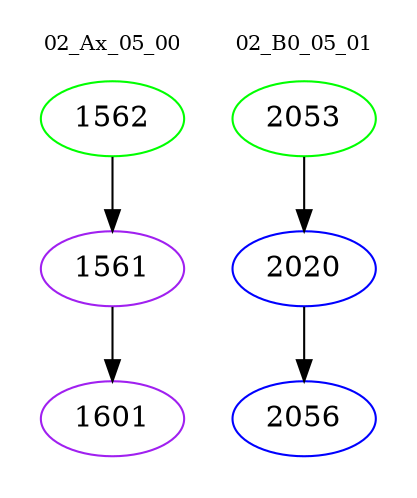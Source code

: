 digraph{
subgraph cluster_0 {
color = white
label = "02_Ax_05_00";
fontsize=10;
T0_1562 [label="1562", color="green"]
T0_1562 -> T0_1561 [color="black"]
T0_1561 [label="1561", color="purple"]
T0_1561 -> T0_1601 [color="black"]
T0_1601 [label="1601", color="purple"]
}
subgraph cluster_1 {
color = white
label = "02_B0_05_01";
fontsize=10;
T1_2053 [label="2053", color="green"]
T1_2053 -> T1_2020 [color="black"]
T1_2020 [label="2020", color="blue"]
T1_2020 -> T1_2056 [color="black"]
T1_2056 [label="2056", color="blue"]
}
}
